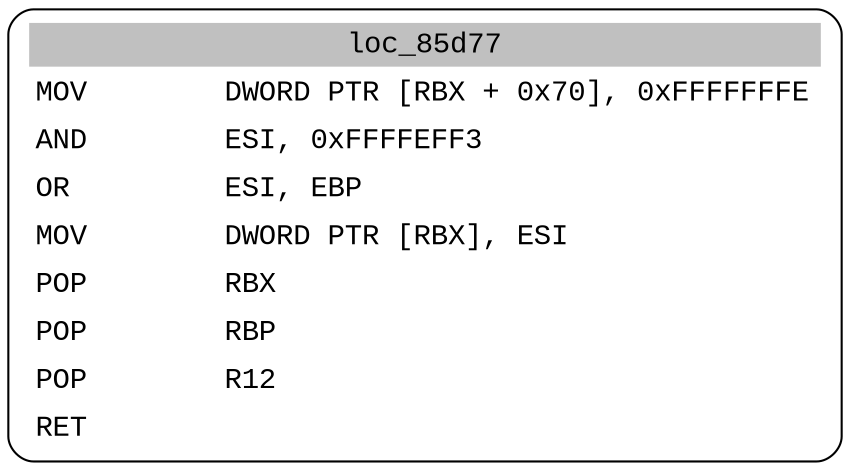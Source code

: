 digraph asm_graph {
1941 [
shape="Mrecord" fontname="Courier New"label =<<table border="0" cellborder="0" cellpadding="3"><tr><td align="center" colspan="2" bgcolor="grey">loc_85d77</td></tr><tr><td align="left">MOV        DWORD PTR [RBX + 0x70], 0xFFFFFFFE</td></tr><tr><td align="left">AND        ESI, 0xFFFFEFF3</td></tr><tr><td align="left">OR         ESI, EBP</td></tr><tr><td align="left">MOV        DWORD PTR [RBX], ESI</td></tr><tr><td align="left">POP        RBX</td></tr><tr><td align="left">POP        RBP</td></tr><tr><td align="left">POP        R12</td></tr><tr><td align="left">RET        </td></tr></table>> ];
}